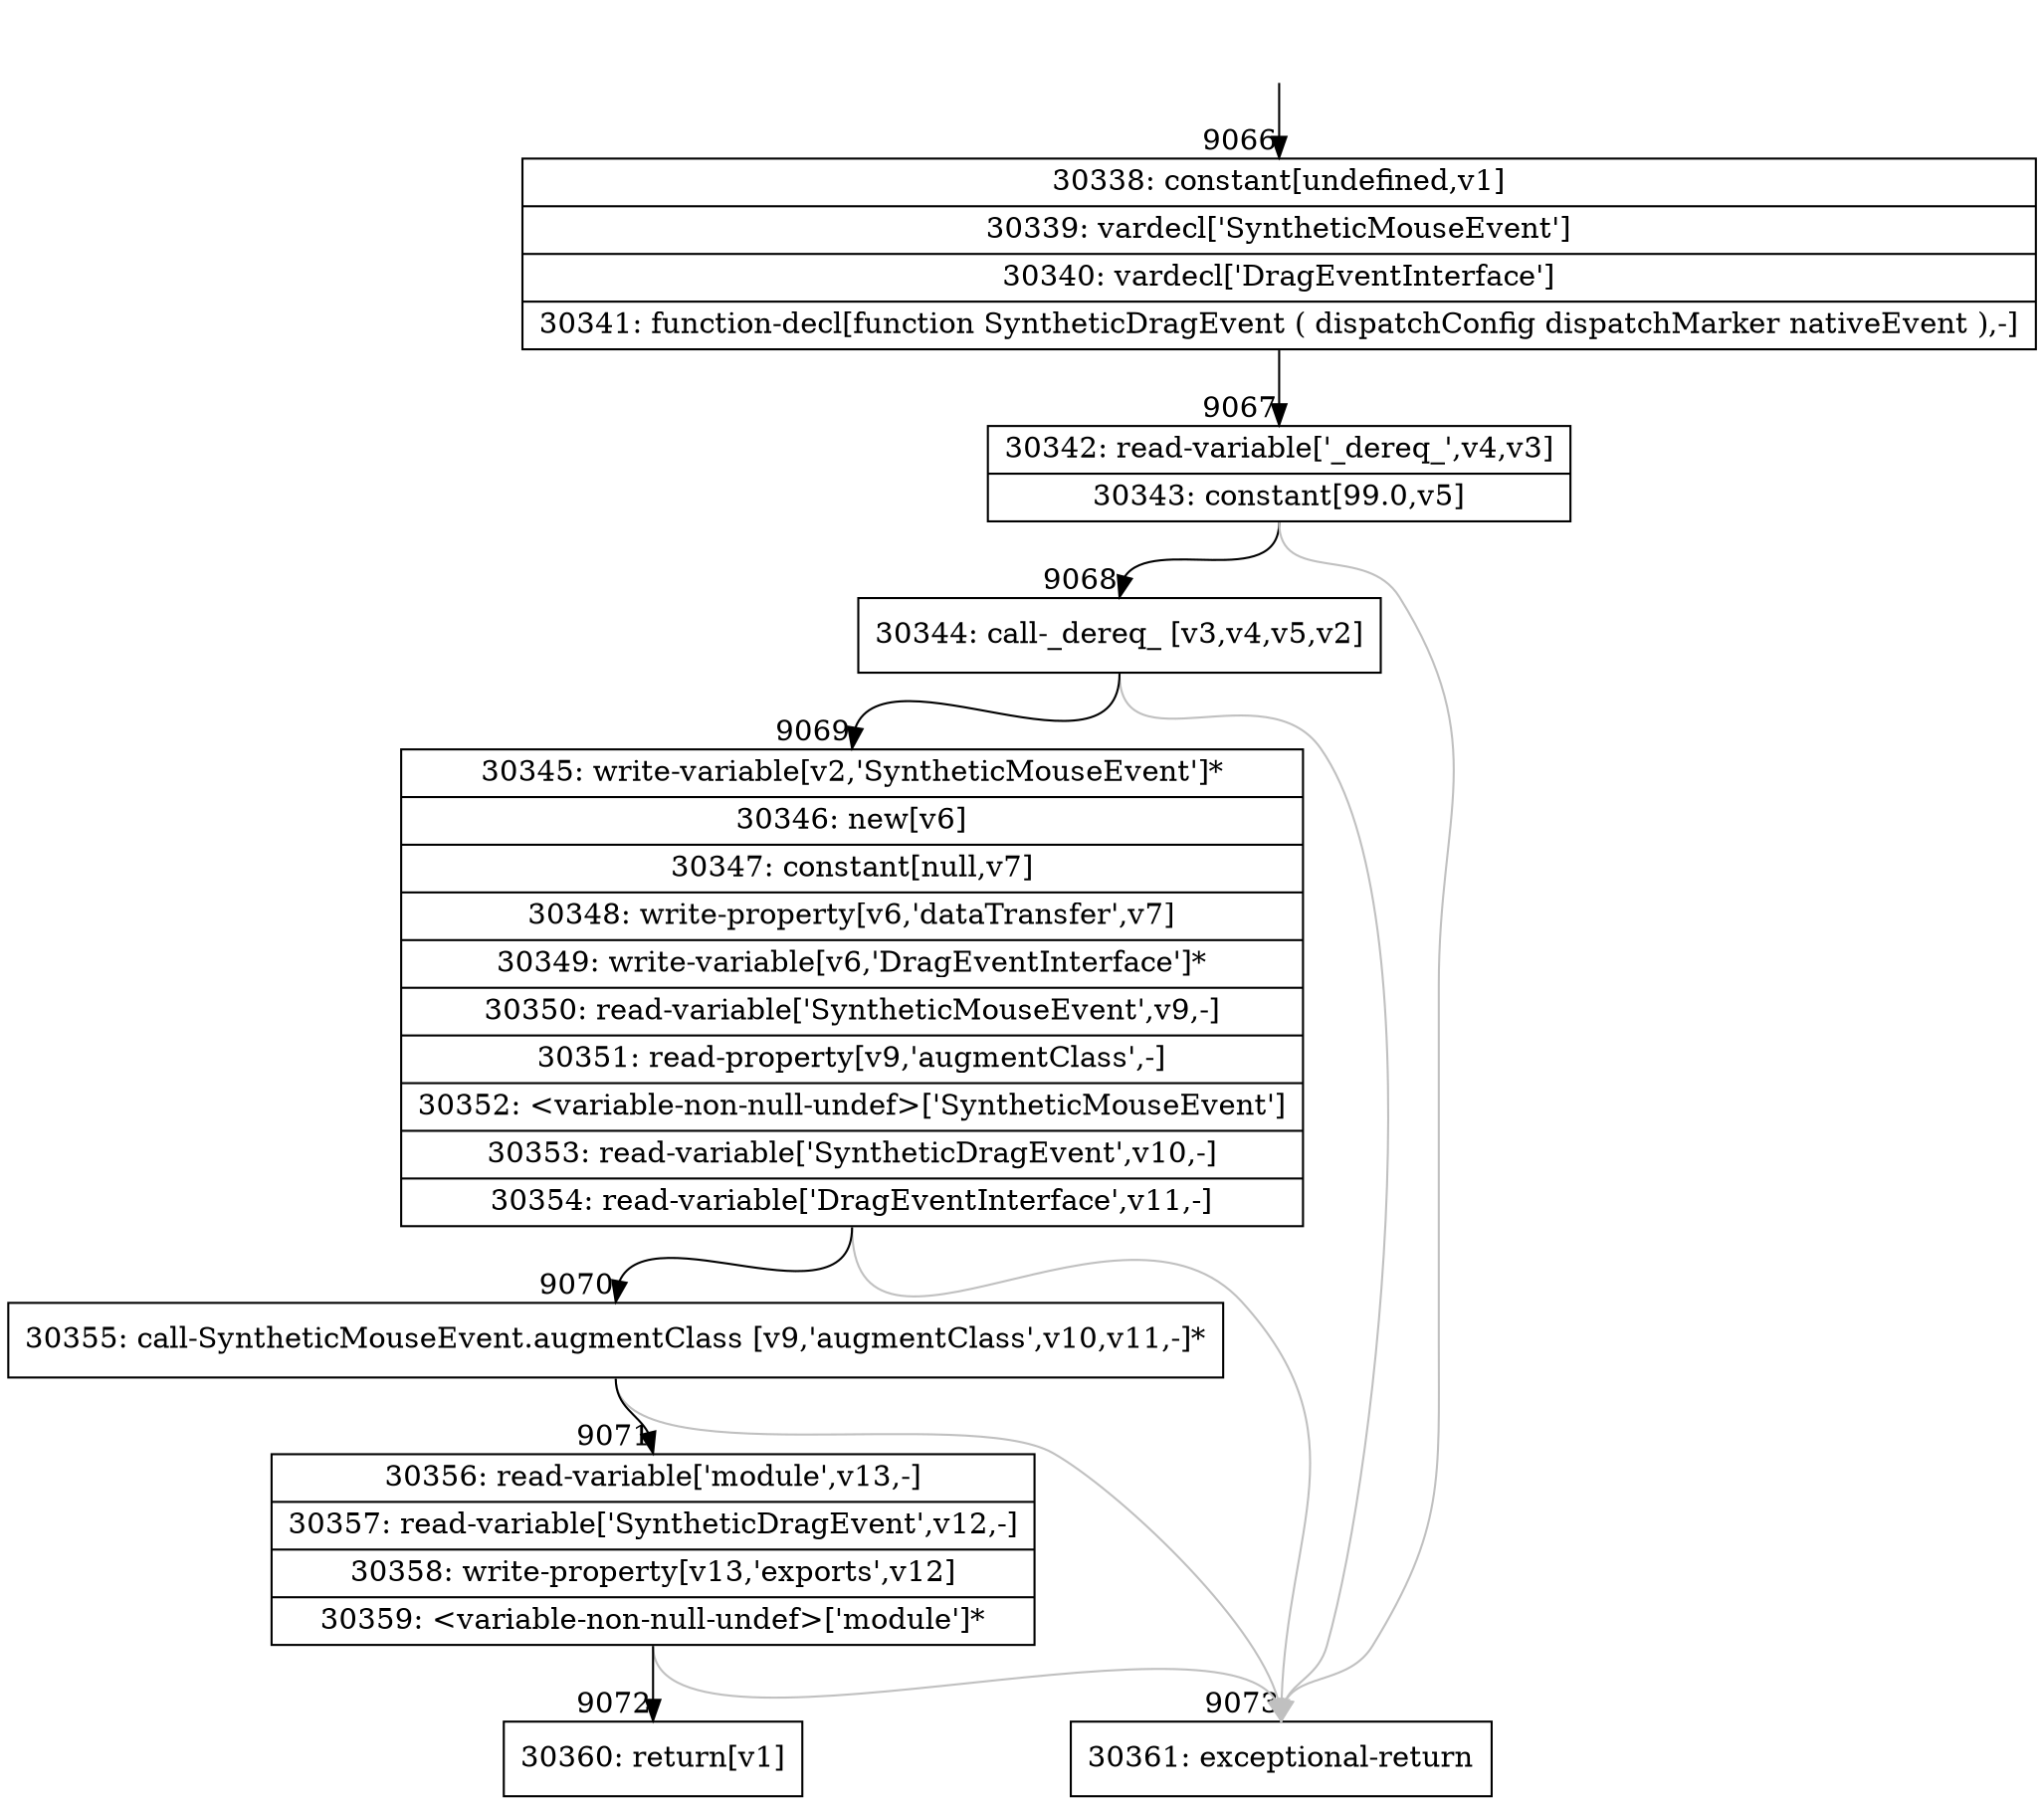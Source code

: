 digraph {
rankdir="TD"
BB_entry652[shape=none,label=""];
BB_entry652 -> BB9066 [tailport=s, headport=n, headlabel="    9066"]
BB9066 [shape=record label="{30338: constant[undefined,v1]|30339: vardecl['SyntheticMouseEvent']|30340: vardecl['DragEventInterface']|30341: function-decl[function SyntheticDragEvent ( dispatchConfig dispatchMarker nativeEvent ),-]}" ] 
BB9066 -> BB9067 [tailport=s, headport=n, headlabel="      9067"]
BB9067 [shape=record label="{30342: read-variable['_dereq_',v4,v3]|30343: constant[99.0,v5]}" ] 
BB9067 -> BB9068 [tailport=s, headport=n, headlabel="      9068"]
BB9067 -> BB9073 [tailport=s, headport=n, color=gray, headlabel="      9073"]
BB9068 [shape=record label="{30344: call-_dereq_ [v3,v4,v5,v2]}" ] 
BB9068 -> BB9069 [tailport=s, headport=n, headlabel="      9069"]
BB9068 -> BB9073 [tailport=s, headport=n, color=gray]
BB9069 [shape=record label="{30345: write-variable[v2,'SyntheticMouseEvent']*|30346: new[v6]|30347: constant[null,v7]|30348: write-property[v6,'dataTransfer',v7]|30349: write-variable[v6,'DragEventInterface']*|30350: read-variable['SyntheticMouseEvent',v9,-]|30351: read-property[v9,'augmentClass',-]|30352: \<variable-non-null-undef\>['SyntheticMouseEvent']|30353: read-variable['SyntheticDragEvent',v10,-]|30354: read-variable['DragEventInterface',v11,-]}" ] 
BB9069 -> BB9070 [tailport=s, headport=n, headlabel="      9070"]
BB9069 -> BB9073 [tailport=s, headport=n, color=gray]
BB9070 [shape=record label="{30355: call-SyntheticMouseEvent.augmentClass [v9,'augmentClass',v10,v11,-]*}" ] 
BB9070 -> BB9071 [tailport=s, headport=n, headlabel="      9071"]
BB9070 -> BB9073 [tailport=s, headport=n, color=gray]
BB9071 [shape=record label="{30356: read-variable['module',v13,-]|30357: read-variable['SyntheticDragEvent',v12,-]|30358: write-property[v13,'exports',v12]|30359: \<variable-non-null-undef\>['module']*}" ] 
BB9071 -> BB9072 [tailport=s, headport=n, headlabel="      9072"]
BB9071 -> BB9073 [tailport=s, headport=n, color=gray]
BB9072 [shape=record label="{30360: return[v1]}" ] 
BB9073 [shape=record label="{30361: exceptional-return}" ] 
//#$~ 15957
}

